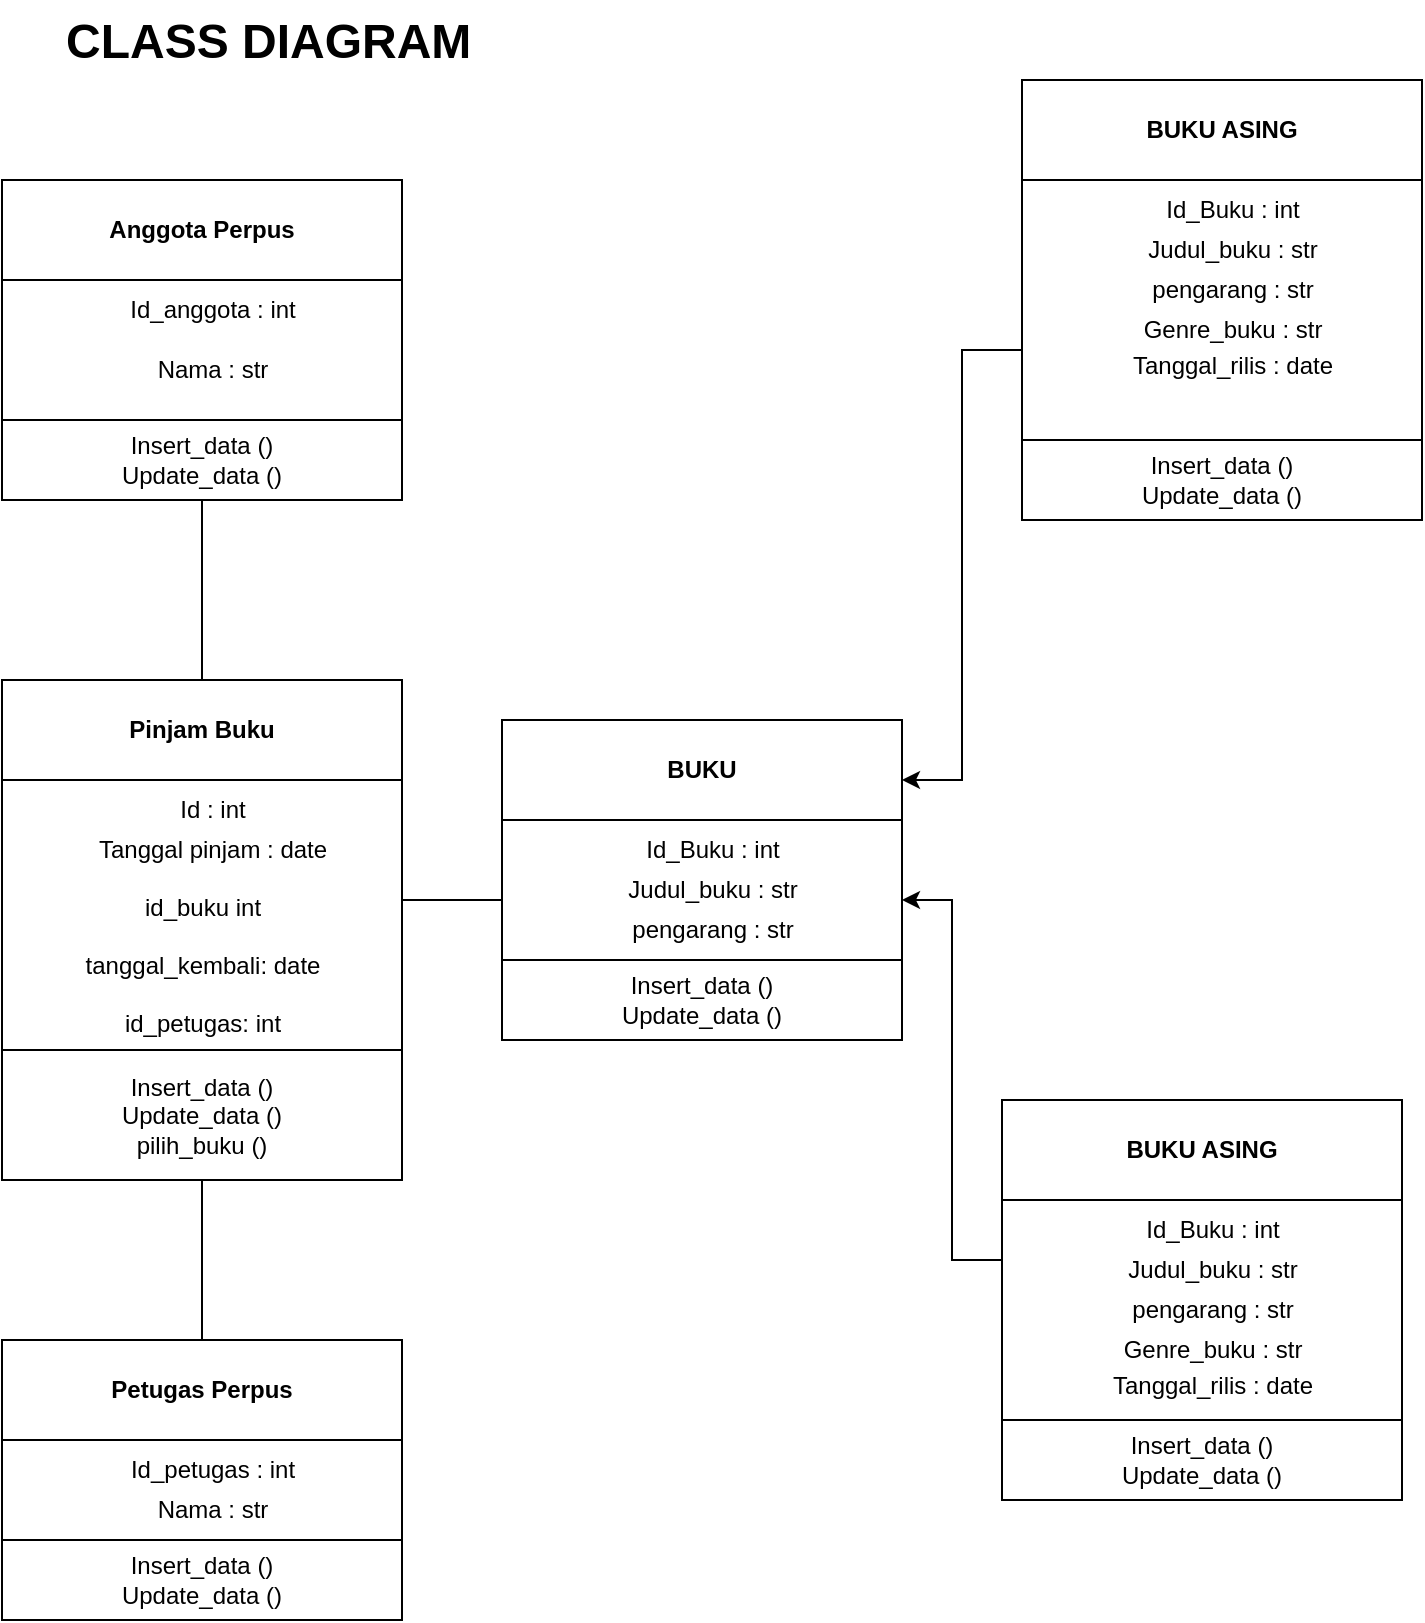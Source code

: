 <mxfile version="25.0.3">
  <diagram name="Page-1" id="_3B3dI3Zr4QaUpXjVU7E">
    <mxGraphModel dx="765" dy="440" grid="1" gridSize="10" guides="1" tooltips="1" connect="1" arrows="1" fold="1" page="1" pageScale="1" pageWidth="827" pageHeight="1169" math="0" shadow="0">
      <root>
        <mxCell id="0" />
        <mxCell id="1" parent="0" />
        <mxCell id="4IPkG_EUPkneEFuR-mPL-1" value="&lt;h1 style=&quot;margin-top: 0px;&quot;&gt;CLASS DIAGRAM&lt;/h1&gt;" style="text;html=1;whiteSpace=wrap;overflow=hidden;rounded=0;" vertex="1" parent="1">
          <mxGeometry x="130" y="80" width="370" height="40" as="geometry" />
        </mxCell>
        <mxCell id="4IPkG_EUPkneEFuR-mPL-2" value="BUKU" style="swimlane;whiteSpace=wrap;html=1;startSize=50;" vertex="1" parent="1">
          <mxGeometry x="350" y="440" width="200" height="120" as="geometry" />
        </mxCell>
        <mxCell id="4IPkG_EUPkneEFuR-mPL-4" value="Id_Buku : int" style="text;html=1;align=center;verticalAlign=middle;resizable=0;points=[];autosize=1;strokeColor=none;fillColor=none;" vertex="1" parent="4IPkG_EUPkneEFuR-mPL-2">
          <mxGeometry x="60" y="50" width="90" height="30" as="geometry" />
        </mxCell>
        <mxCell id="4IPkG_EUPkneEFuR-mPL-5" value="Judul_buku : str" style="text;html=1;align=center;verticalAlign=middle;resizable=0;points=[];autosize=1;strokeColor=none;fillColor=none;" vertex="1" parent="4IPkG_EUPkneEFuR-mPL-2">
          <mxGeometry x="50" y="70" width="110" height="30" as="geometry" />
        </mxCell>
        <mxCell id="4IPkG_EUPkneEFuR-mPL-7" value="pengarang : str" style="text;html=1;align=center;verticalAlign=middle;resizable=0;points=[];autosize=1;strokeColor=none;fillColor=none;" vertex="1" parent="4IPkG_EUPkneEFuR-mPL-2">
          <mxGeometry x="55" y="90" width="100" height="30" as="geometry" />
        </mxCell>
        <mxCell id="4IPkG_EUPkneEFuR-mPL-13" value="Insert_data ()&lt;div&gt;Update_data ()&lt;/div&gt;" style="rounded=0;whiteSpace=wrap;html=1;" vertex="1" parent="1">
          <mxGeometry x="350" y="560" width="200" height="40" as="geometry" />
        </mxCell>
        <mxCell id="4IPkG_EUPkneEFuR-mPL-23" style="edgeStyle=orthogonalEdgeStyle;rounded=0;orthogonalLoop=1;jettySize=auto;html=1;exitX=0;exitY=0.75;exitDx=0;exitDy=0;entryX=1;entryY=0.25;entryDx=0;entryDy=0;" edge="1" parent="1" source="4IPkG_EUPkneEFuR-mPL-18" target="4IPkG_EUPkneEFuR-mPL-2">
          <mxGeometry relative="1" as="geometry" />
        </mxCell>
        <mxCell id="4IPkG_EUPkneEFuR-mPL-18" value="BUKU ASING" style="swimlane;whiteSpace=wrap;html=1;startSize=50;" vertex="1" parent="1">
          <mxGeometry x="610" y="120" width="200" height="180" as="geometry" />
        </mxCell>
        <mxCell id="4IPkG_EUPkneEFuR-mPL-19" value="Id_Buku : int" style="text;html=1;align=center;verticalAlign=middle;resizable=0;points=[];autosize=1;strokeColor=none;fillColor=none;" vertex="1" parent="4IPkG_EUPkneEFuR-mPL-18">
          <mxGeometry x="60" y="50" width="90" height="30" as="geometry" />
        </mxCell>
        <mxCell id="4IPkG_EUPkneEFuR-mPL-20" value="Judul_buku : str" style="text;html=1;align=center;verticalAlign=middle;resizable=0;points=[];autosize=1;strokeColor=none;fillColor=none;" vertex="1" parent="4IPkG_EUPkneEFuR-mPL-18">
          <mxGeometry x="50" y="70" width="110" height="30" as="geometry" />
        </mxCell>
        <mxCell id="4IPkG_EUPkneEFuR-mPL-21" value="pengarang : str" style="text;html=1;align=center;verticalAlign=middle;resizable=0;points=[];autosize=1;strokeColor=none;fillColor=none;" vertex="1" parent="4IPkG_EUPkneEFuR-mPL-18">
          <mxGeometry x="55" y="90" width="100" height="30" as="geometry" />
        </mxCell>
        <mxCell id="4IPkG_EUPkneEFuR-mPL-62" value="Genre_buku : str" style="text;html=1;align=center;verticalAlign=middle;resizable=0;points=[];autosize=1;strokeColor=none;fillColor=none;" vertex="1" parent="4IPkG_EUPkneEFuR-mPL-18">
          <mxGeometry x="50" y="110" width="110" height="30" as="geometry" />
        </mxCell>
        <mxCell id="4IPkG_EUPkneEFuR-mPL-63" value="Tanggal_rilis : date" style="text;html=1;align=center;verticalAlign=middle;resizable=0;points=[];autosize=1;strokeColor=none;fillColor=none;" vertex="1" parent="4IPkG_EUPkneEFuR-mPL-18">
          <mxGeometry x="45" y="128" width="120" height="30" as="geometry" />
        </mxCell>
        <mxCell id="4IPkG_EUPkneEFuR-mPL-22" value="Insert_data ()&lt;div&gt;Update_data ()&lt;/div&gt;" style="rounded=0;whiteSpace=wrap;html=1;" vertex="1" parent="1">
          <mxGeometry x="610" y="300" width="200" height="40" as="geometry" />
        </mxCell>
        <mxCell id="4IPkG_EUPkneEFuR-mPL-30" style="edgeStyle=orthogonalEdgeStyle;rounded=0;orthogonalLoop=1;jettySize=auto;html=1;exitX=0;exitY=0.5;exitDx=0;exitDy=0;entryX=1;entryY=0.75;entryDx=0;entryDy=0;" edge="1" parent="1" source="4IPkG_EUPkneEFuR-mPL-25" target="4IPkG_EUPkneEFuR-mPL-2">
          <mxGeometry relative="1" as="geometry" />
        </mxCell>
        <mxCell id="4IPkG_EUPkneEFuR-mPL-25" value="BUKU ASING" style="swimlane;whiteSpace=wrap;html=1;startSize=50;" vertex="1" parent="1">
          <mxGeometry x="600" y="630" width="200" height="160" as="geometry" />
        </mxCell>
        <mxCell id="4IPkG_EUPkneEFuR-mPL-26" value="Id_Buku : int" style="text;html=1;align=center;verticalAlign=middle;resizable=0;points=[];autosize=1;strokeColor=none;fillColor=none;" vertex="1" parent="4IPkG_EUPkneEFuR-mPL-25">
          <mxGeometry x="60" y="50" width="90" height="30" as="geometry" />
        </mxCell>
        <mxCell id="4IPkG_EUPkneEFuR-mPL-27" value="Judul_buku : str" style="text;html=1;align=center;verticalAlign=middle;resizable=0;points=[];autosize=1;strokeColor=none;fillColor=none;" vertex="1" parent="4IPkG_EUPkneEFuR-mPL-25">
          <mxGeometry x="50" y="70" width="110" height="30" as="geometry" />
        </mxCell>
        <mxCell id="4IPkG_EUPkneEFuR-mPL-28" value="pengarang : str" style="text;html=1;align=center;verticalAlign=middle;resizable=0;points=[];autosize=1;strokeColor=none;fillColor=none;" vertex="1" parent="4IPkG_EUPkneEFuR-mPL-25">
          <mxGeometry x="55" y="90" width="100" height="30" as="geometry" />
        </mxCell>
        <mxCell id="4IPkG_EUPkneEFuR-mPL-60" value="Genre_buku : str" style="text;html=1;align=center;verticalAlign=middle;resizable=0;points=[];autosize=1;strokeColor=none;fillColor=none;" vertex="1" parent="4IPkG_EUPkneEFuR-mPL-25">
          <mxGeometry x="50" y="110" width="110" height="30" as="geometry" />
        </mxCell>
        <mxCell id="4IPkG_EUPkneEFuR-mPL-61" value="Tanggal_rilis : date" style="text;html=1;align=center;verticalAlign=middle;resizable=0;points=[];autosize=1;strokeColor=none;fillColor=none;" vertex="1" parent="4IPkG_EUPkneEFuR-mPL-25">
          <mxGeometry x="45" y="128" width="120" height="30" as="geometry" />
        </mxCell>
        <mxCell id="4IPkG_EUPkneEFuR-mPL-29" value="Insert_data ()&lt;div&gt;Update_data ()&lt;/div&gt;" style="rounded=0;whiteSpace=wrap;html=1;" vertex="1" parent="1">
          <mxGeometry x="600" y="790" width="200" height="40" as="geometry" />
        </mxCell>
        <mxCell id="4IPkG_EUPkneEFuR-mPL-32" value="Anggota Perpus" style="swimlane;whiteSpace=wrap;html=1;startSize=50;" vertex="1" parent="1">
          <mxGeometry x="100" y="170" width="200" height="120" as="geometry" />
        </mxCell>
        <mxCell id="4IPkG_EUPkneEFuR-mPL-33" value="Id_anggota : int" style="text;html=1;align=center;verticalAlign=middle;resizable=0;points=[];autosize=1;strokeColor=none;fillColor=none;" vertex="1" parent="4IPkG_EUPkneEFuR-mPL-32">
          <mxGeometry x="50" y="50" width="110" height="30" as="geometry" />
        </mxCell>
        <mxCell id="4IPkG_EUPkneEFuR-mPL-34" value="Nama : str" style="text;html=1;align=center;verticalAlign=middle;resizable=0;points=[];autosize=1;strokeColor=none;fillColor=none;" vertex="1" parent="4IPkG_EUPkneEFuR-mPL-32">
          <mxGeometry x="65" y="80" width="80" height="30" as="geometry" />
        </mxCell>
        <mxCell id="4IPkG_EUPkneEFuR-mPL-36" value="Insert_data ()&lt;div&gt;Update_data ()&lt;/div&gt;" style="rounded=0;whiteSpace=wrap;html=1;" vertex="1" parent="1">
          <mxGeometry x="100" y="290" width="200" height="40" as="geometry" />
        </mxCell>
        <mxCell id="4IPkG_EUPkneEFuR-mPL-37" value="Petugas Perpus" style="swimlane;whiteSpace=wrap;html=1;startSize=50;" vertex="1" parent="1">
          <mxGeometry x="100" y="750" width="200" height="100" as="geometry" />
        </mxCell>
        <mxCell id="4IPkG_EUPkneEFuR-mPL-38" value="Id_petugas : int" style="text;html=1;align=center;verticalAlign=middle;resizable=0;points=[];autosize=1;strokeColor=none;fillColor=none;" vertex="1" parent="4IPkG_EUPkneEFuR-mPL-37">
          <mxGeometry x="50" y="50" width="110" height="30" as="geometry" />
        </mxCell>
        <mxCell id="4IPkG_EUPkneEFuR-mPL-39" value="Nama : str" style="text;html=1;align=center;verticalAlign=middle;resizable=0;points=[];autosize=1;strokeColor=none;fillColor=none;" vertex="1" parent="4IPkG_EUPkneEFuR-mPL-37">
          <mxGeometry x="65" y="70" width="80" height="30" as="geometry" />
        </mxCell>
        <mxCell id="4IPkG_EUPkneEFuR-mPL-40" value="Insert_data ()&lt;div&gt;Update_data ()&lt;/div&gt;" style="rounded=0;whiteSpace=wrap;html=1;" vertex="1" parent="1">
          <mxGeometry x="100" y="850" width="200" height="40" as="geometry" />
        </mxCell>
        <mxCell id="4IPkG_EUPkneEFuR-mPL-41" value="Pinjam Buku" style="swimlane;whiteSpace=wrap;html=1;startSize=50;" vertex="1" parent="1">
          <mxGeometry x="100" y="420" width="200" height="190" as="geometry" />
        </mxCell>
        <mxCell id="4IPkG_EUPkneEFuR-mPL-42" value="Id : int" style="text;html=1;align=center;verticalAlign=middle;resizable=0;points=[];autosize=1;strokeColor=none;fillColor=none;" vertex="1" parent="4IPkG_EUPkneEFuR-mPL-41">
          <mxGeometry x="75" y="50" width="60" height="30" as="geometry" />
        </mxCell>
        <mxCell id="4IPkG_EUPkneEFuR-mPL-43" value="Tanggal pinjam : date" style="text;html=1;align=center;verticalAlign=middle;resizable=0;points=[];autosize=1;strokeColor=none;fillColor=none;" vertex="1" parent="4IPkG_EUPkneEFuR-mPL-41">
          <mxGeometry x="35" y="70" width="140" height="30" as="geometry" />
        </mxCell>
        <mxCell id="4IPkG_EUPkneEFuR-mPL-47" value="id_buku&amp;nbsp;int&lt;div&gt;&lt;br&gt;&lt;div&gt;tanggal_kembali: date&lt;/div&gt;&lt;div&gt;&lt;br&gt;&lt;/div&gt;&lt;div&gt;id_petugas: int&lt;/div&gt;&lt;div&gt;&lt;br&gt;&lt;/div&gt;&lt;/div&gt;" style="text;html=1;align=center;verticalAlign=middle;resizable=0;points=[];autosize=1;strokeColor=none;fillColor=none;" vertex="1" parent="4IPkG_EUPkneEFuR-mPL-41">
          <mxGeometry x="30" y="100" width="140" height="100" as="geometry" />
        </mxCell>
        <mxCell id="4IPkG_EUPkneEFuR-mPL-44" value="Insert_data ()&lt;div&gt;Update_data ()&lt;/div&gt;&lt;div&gt;pilih_buku ()&lt;/div&gt;" style="rounded=0;whiteSpace=wrap;html=1;" vertex="1" parent="1">
          <mxGeometry x="100" y="605" width="200" height="65" as="geometry" />
        </mxCell>
        <mxCell id="4IPkG_EUPkneEFuR-mPL-51" value="" style="endArrow=none;html=1;rounded=0;entryX=0.5;entryY=1;entryDx=0;entryDy=0;exitX=0.5;exitY=0;exitDx=0;exitDy=0;" edge="1" parent="1" source="4IPkG_EUPkneEFuR-mPL-41" target="4IPkG_EUPkneEFuR-mPL-36">
          <mxGeometry width="50" height="50" relative="1" as="geometry">
            <mxPoint x="310" y="480" as="sourcePoint" />
            <mxPoint x="360" y="430" as="targetPoint" />
          </mxGeometry>
        </mxCell>
        <mxCell id="4IPkG_EUPkneEFuR-mPL-52" value="" style="endArrow=none;html=1;rounded=0;entryX=0.5;entryY=1;entryDx=0;entryDy=0;exitX=0.5;exitY=0;exitDx=0;exitDy=0;" edge="1" parent="1" source="4IPkG_EUPkneEFuR-mPL-37" target="4IPkG_EUPkneEFuR-mPL-44">
          <mxGeometry width="50" height="50" relative="1" as="geometry">
            <mxPoint x="220" y="710" as="sourcePoint" />
            <mxPoint x="360" y="630" as="targetPoint" />
          </mxGeometry>
        </mxCell>
        <mxCell id="4IPkG_EUPkneEFuR-mPL-54" value="" style="endArrow=none;html=1;rounded=0;entryX=0;entryY=0.75;entryDx=0;entryDy=0;" edge="1" parent="1" target="4IPkG_EUPkneEFuR-mPL-2">
          <mxGeometry width="50" height="50" relative="1" as="geometry">
            <mxPoint x="300" y="530" as="sourcePoint" />
            <mxPoint x="360" y="430" as="targetPoint" />
          </mxGeometry>
        </mxCell>
      </root>
    </mxGraphModel>
  </diagram>
</mxfile>
